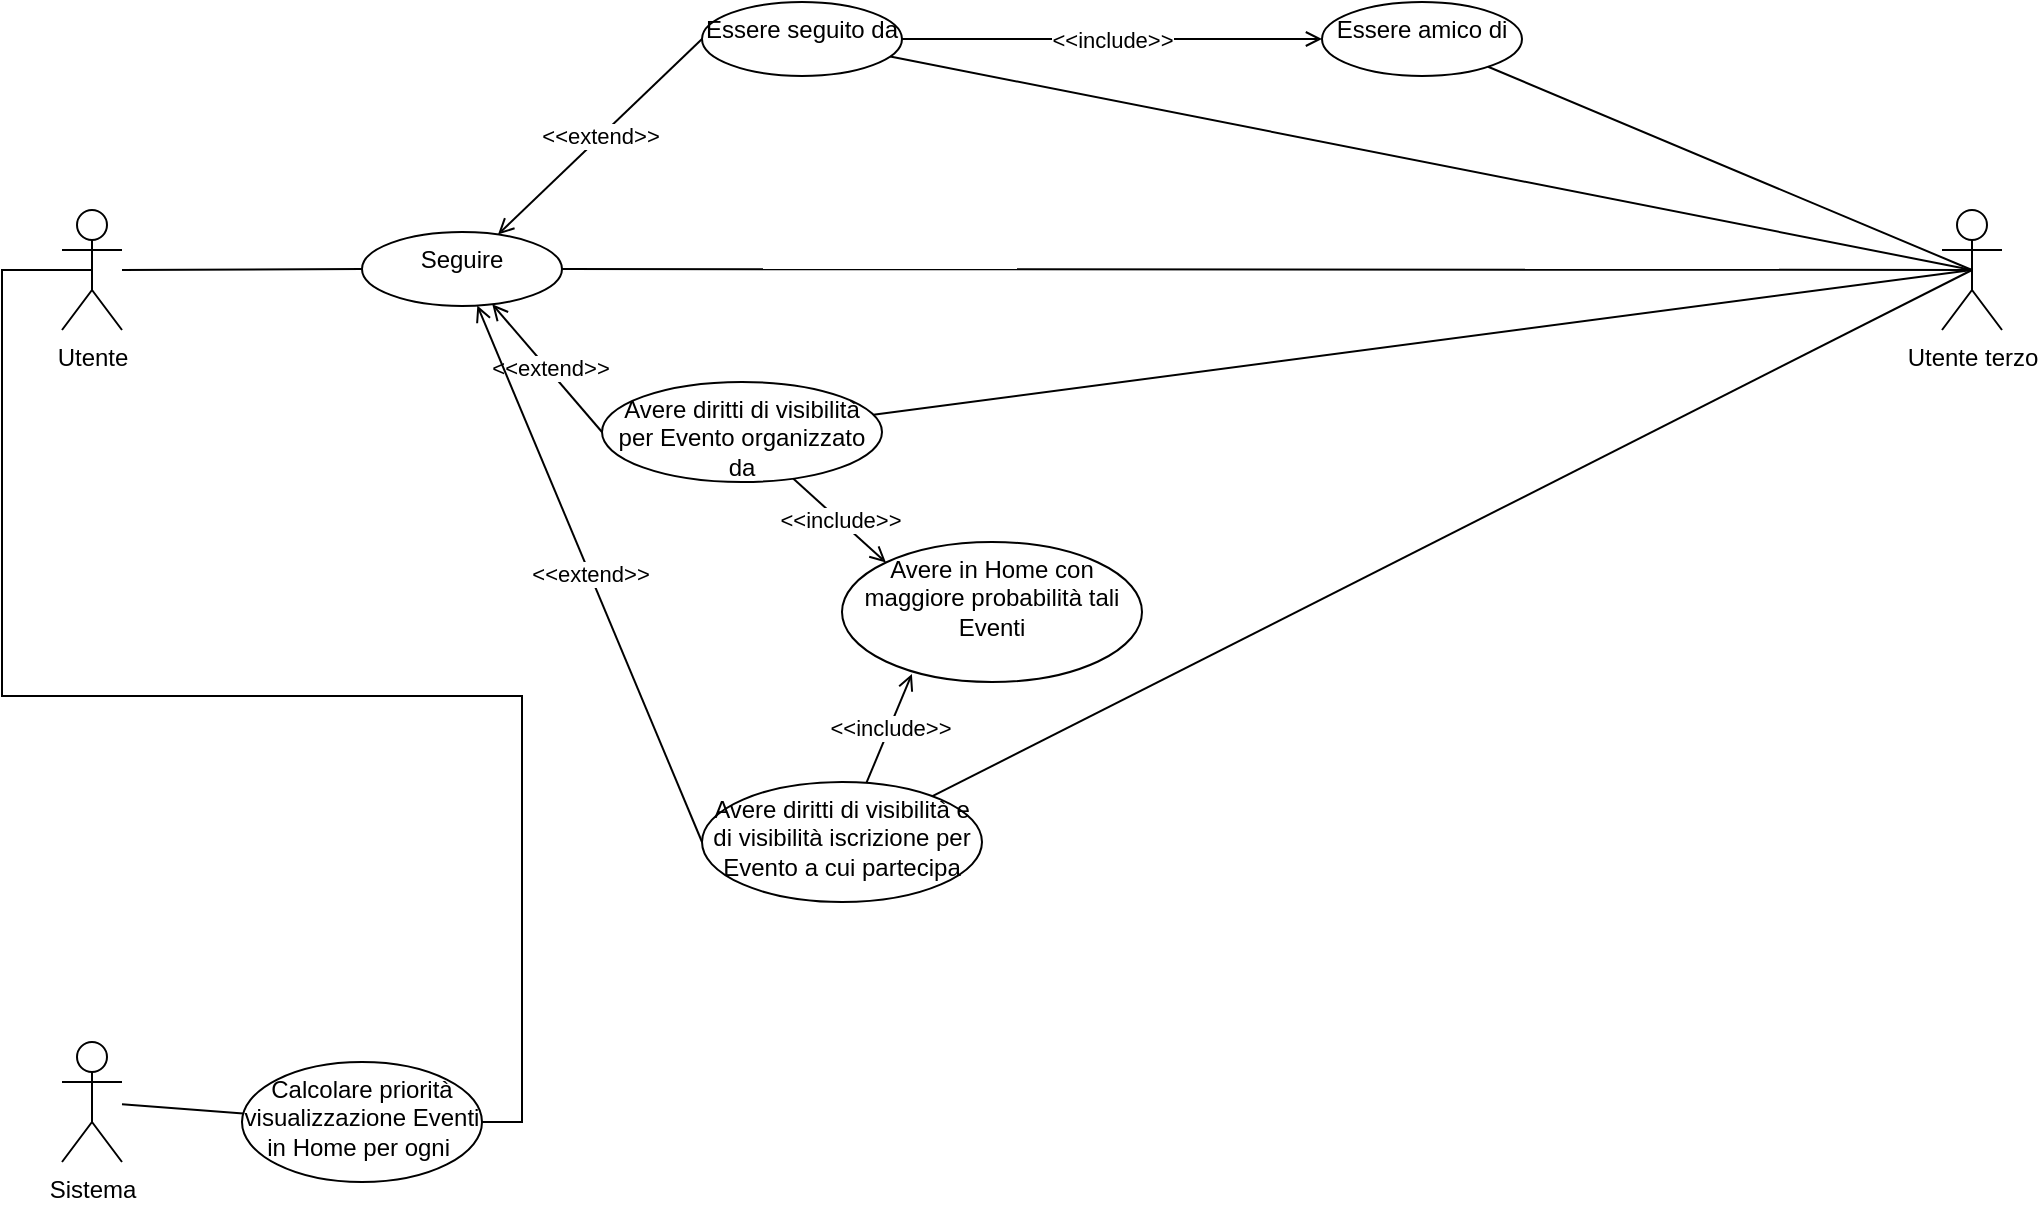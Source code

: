 <mxfile version="20.5.1" type="device"><diagram id="iMgrLk3C7Uir0v9pMx1l" name="Page-1"><mxGraphModel dx="1426" dy="769" grid="1" gridSize="10" guides="1" tooltips="1" connect="1" arrows="1" fold="1" page="1" pageScale="1" pageWidth="1169" pageHeight="827" math="0" shadow="0"><root><mxCell id="0"/><mxCell id="1" parent="0"/><mxCell id="RQwaPlRKlwRei9oR5ErH-4" style="rounded=0;orthogonalLoop=1;jettySize=auto;html=1;entryX=0;entryY=0.5;entryDx=0;entryDy=0;endArrow=none;endFill=0;" parent="1" source="RQwaPlRKlwRei9oR5ErH-1" target="RQwaPlRKlwRei9oR5ErH-3" edge="1"><mxGeometry relative="1" as="geometry"/></mxCell><mxCell id="RQwaPlRKlwRei9oR5ErH-1" value="Utente" style="shape=umlActor;verticalLabelPosition=bottom;verticalAlign=top;html=1;outlineConnect=0;" parent="1" vertex="1"><mxGeometry x="100" y="204" width="30" height="60" as="geometry"/></mxCell><mxCell id="RQwaPlRKlwRei9oR5ErH-2" value="Utente terzo" style="shape=umlActor;verticalLabelPosition=bottom;verticalAlign=top;html=1;outlineConnect=0;" parent="1" vertex="1"><mxGeometry x="1040" y="204" width="30" height="60" as="geometry"/></mxCell><mxCell id="RQwaPlRKlwRei9oR5ErH-6" style="rounded=0;orthogonalLoop=1;jettySize=auto;html=1;entryX=0.5;entryY=0.5;entryDx=0;entryDy=0;entryPerimeter=0;endArrow=none;endFill=0;" parent="1" source="RQwaPlRKlwRei9oR5ErH-3" target="RQwaPlRKlwRei9oR5ErH-2" edge="1"><mxGeometry relative="1" as="geometry"/></mxCell><mxCell id="RQwaPlRKlwRei9oR5ErH-8" value="&amp;lt;&amp;lt;extend&amp;gt;&amp;gt;" style="edgeStyle=none;rounded=0;orthogonalLoop=1;jettySize=auto;html=1;endArrow=open;endFill=0;exitX=0;exitY=0.5;exitDx=0;exitDy=0;" parent="1" source="RQwaPlRKlwRei9oR5ErH-7" target="RQwaPlRKlwRei9oR5ErH-3" edge="1"><mxGeometry relative="1" as="geometry"/></mxCell><mxCell id="RQwaPlRKlwRei9oR5ErH-22" style="edgeStyle=none;rounded=0;orthogonalLoop=1;jettySize=auto;html=1;endArrow=open;endFill=0;exitX=0;exitY=0.5;exitDx=0;exitDy=0;" parent="1" source="RQwaPlRKlwRei9oR5ErH-18" target="RQwaPlRKlwRei9oR5ErH-3" edge="1"><mxGeometry relative="1" as="geometry"/></mxCell><mxCell id="RQwaPlRKlwRei9oR5ErH-24" value="&amp;lt;&amp;lt;extend&amp;gt;&amp;gt;" style="edgeLabel;html=1;align=center;verticalAlign=middle;resizable=0;points=[];" parent="RQwaPlRKlwRei9oR5ErH-22" vertex="1" connectable="0"><mxGeometry x="-0.01" y="-1" relative="1" as="geometry"><mxPoint as="offset"/></mxGeometry></mxCell><mxCell id="RQwaPlRKlwRei9oR5ErH-23" value="&amp;lt;&amp;lt;extend&amp;gt;&amp;gt;" style="edgeStyle=none;rounded=0;orthogonalLoop=1;jettySize=auto;html=1;endArrow=open;endFill=0;exitX=0;exitY=0.5;exitDx=0;exitDy=0;" parent="1" source="RQwaPlRKlwRei9oR5ErH-20" target="RQwaPlRKlwRei9oR5ErH-3" edge="1"><mxGeometry relative="1" as="geometry"/></mxCell><mxCell id="RQwaPlRKlwRei9oR5ErH-3" value="Seguire" style="ellipse;whiteSpace=wrap;html=1;verticalAlign=top;" parent="1" vertex="1"><mxGeometry x="250" y="215" width="100" height="37" as="geometry"/></mxCell><mxCell id="RQwaPlRKlwRei9oR5ErH-10" style="edgeStyle=none;rounded=0;orthogonalLoop=1;jettySize=auto;html=1;entryX=0.5;entryY=0.5;entryDx=0;entryDy=0;entryPerimeter=0;endArrow=none;endFill=0;" parent="1" source="RQwaPlRKlwRei9oR5ErH-7" target="RQwaPlRKlwRei9oR5ErH-2" edge="1"><mxGeometry relative="1" as="geometry"/></mxCell><mxCell id="RQwaPlRKlwRei9oR5ErH-12" value="&amp;lt;&amp;lt;include&amp;gt;&amp;gt;" style="edgeStyle=none;rounded=0;orthogonalLoop=1;jettySize=auto;html=1;endArrow=open;endFill=0;" parent="1" source="RQwaPlRKlwRei9oR5ErH-7" target="RQwaPlRKlwRei9oR5ErH-11" edge="1"><mxGeometry relative="1" as="geometry"/></mxCell><mxCell id="RQwaPlRKlwRei9oR5ErH-7" value="Essere seguito da" style="ellipse;whiteSpace=wrap;html=1;verticalAlign=top;" parent="1" vertex="1"><mxGeometry x="420" y="100" width="100" height="37" as="geometry"/></mxCell><mxCell id="RQwaPlRKlwRei9oR5ErH-13" style="edgeStyle=none;rounded=0;orthogonalLoop=1;jettySize=auto;html=1;entryX=0.5;entryY=0.5;entryDx=0;entryDy=0;entryPerimeter=0;endArrow=none;endFill=0;" parent="1" source="RQwaPlRKlwRei9oR5ErH-11" target="RQwaPlRKlwRei9oR5ErH-2" edge="1"><mxGeometry relative="1" as="geometry"/></mxCell><mxCell id="RQwaPlRKlwRei9oR5ErH-11" value="Essere amico di" style="ellipse;whiteSpace=wrap;html=1;verticalAlign=top;" parent="1" vertex="1"><mxGeometry x="730" y="100" width="100" height="37" as="geometry"/></mxCell><mxCell id="RQwaPlRKlwRei9oR5ErH-15" value="Avere in Home con maggiore probabilità tali Eventi" style="ellipse;whiteSpace=wrap;html=1;verticalAlign=top;" parent="1" vertex="1"><mxGeometry x="490" y="370" width="150" height="70" as="geometry"/></mxCell><mxCell id="RQwaPlRKlwRei9oR5ErH-19" style="edgeStyle=none;rounded=0;orthogonalLoop=1;jettySize=auto;html=1;entryX=0.5;entryY=0.5;entryDx=0;entryDy=0;entryPerimeter=0;endArrow=none;endFill=0;" parent="1" source="RQwaPlRKlwRei9oR5ErH-18" target="RQwaPlRKlwRei9oR5ErH-2" edge="1"><mxGeometry relative="1" as="geometry"/></mxCell><mxCell id="RQwaPlRKlwRei9oR5ErH-25" value="&amp;lt;&amp;lt;include&amp;gt;&amp;gt;" style="edgeStyle=none;rounded=0;orthogonalLoop=1;jettySize=auto;html=1;entryX=0;entryY=0;entryDx=0;entryDy=0;endArrow=open;endFill=0;" parent="1" source="RQwaPlRKlwRei9oR5ErH-18" target="RQwaPlRKlwRei9oR5ErH-15" edge="1"><mxGeometry relative="1" as="geometry"/></mxCell><mxCell id="RQwaPlRKlwRei9oR5ErH-18" value="Avere diritti di visibilità per Evento organizzato da" style="ellipse;whiteSpace=wrap;html=1;verticalAlign=top;" parent="1" vertex="1"><mxGeometry x="370" y="290" width="140" height="50" as="geometry"/></mxCell><mxCell id="RQwaPlRKlwRei9oR5ErH-21" style="edgeStyle=none;rounded=0;orthogonalLoop=1;jettySize=auto;html=1;entryX=0.5;entryY=0.5;entryDx=0;entryDy=0;entryPerimeter=0;endArrow=none;endFill=0;" parent="1" source="RQwaPlRKlwRei9oR5ErH-20" target="RQwaPlRKlwRei9oR5ErH-2" edge="1"><mxGeometry relative="1" as="geometry"/></mxCell><mxCell id="RQwaPlRKlwRei9oR5ErH-26" value="&amp;lt;&amp;lt;include&amp;gt;&amp;gt;" style="edgeStyle=none;rounded=0;orthogonalLoop=1;jettySize=auto;html=1;entryX=0.233;entryY=0.943;entryDx=0;entryDy=0;endArrow=open;endFill=0;entryPerimeter=0;" parent="1" source="RQwaPlRKlwRei9oR5ErH-20" target="RQwaPlRKlwRei9oR5ErH-15" edge="1"><mxGeometry relative="1" as="geometry"/></mxCell><mxCell id="RQwaPlRKlwRei9oR5ErH-20" value="Avere diritti di visibilità e di visibilità iscrizione per Evento a cui partecipa" style="ellipse;whiteSpace=wrap;html=1;verticalAlign=top;" parent="1" vertex="1"><mxGeometry x="420" y="490" width="140" height="60" as="geometry"/></mxCell><mxCell id="RQwaPlRKlwRei9oR5ErH-27" value="Sistema" style="shape=umlActor;verticalLabelPosition=bottom;verticalAlign=top;html=1;outlineConnect=0;" parent="1" vertex="1"><mxGeometry x="100" y="620" width="30" height="60" as="geometry"/></mxCell><mxCell id="RQwaPlRKlwRei9oR5ErH-29" value="" style="edgeStyle=none;rounded=0;orthogonalLoop=1;jettySize=auto;html=1;endArrow=none;endFill=0;" parent="1" source="RQwaPlRKlwRei9oR5ErH-28" target="RQwaPlRKlwRei9oR5ErH-27" edge="1"><mxGeometry relative="1" as="geometry"/></mxCell><mxCell id="RQwaPlRKlwRei9oR5ErH-30" style="edgeStyle=orthogonalEdgeStyle;rounded=0;orthogonalLoop=1;jettySize=auto;html=1;entryX=0.5;entryY=0.5;entryDx=0;entryDy=0;entryPerimeter=0;endArrow=none;endFill=0;exitX=1;exitY=0.5;exitDx=0;exitDy=0;" parent="1" source="RQwaPlRKlwRei9oR5ErH-28" target="RQwaPlRKlwRei9oR5ErH-1" edge="1"><mxGeometry relative="1" as="geometry"><Array as="points"><mxPoint x="330" y="660"/><mxPoint x="330" y="447"/><mxPoint x="70" y="447"/><mxPoint x="70" y="234"/></Array></mxGeometry></mxCell><mxCell id="RQwaPlRKlwRei9oR5ErH-28" value="Calcolare priorità visualizzazione Eventi in Home per ogni&amp;nbsp;" style="ellipse;whiteSpace=wrap;html=1;verticalAlign=top;" parent="1" vertex="1"><mxGeometry x="190" y="630" width="120" height="60" as="geometry"/></mxCell></root></mxGraphModel></diagram></mxfile>